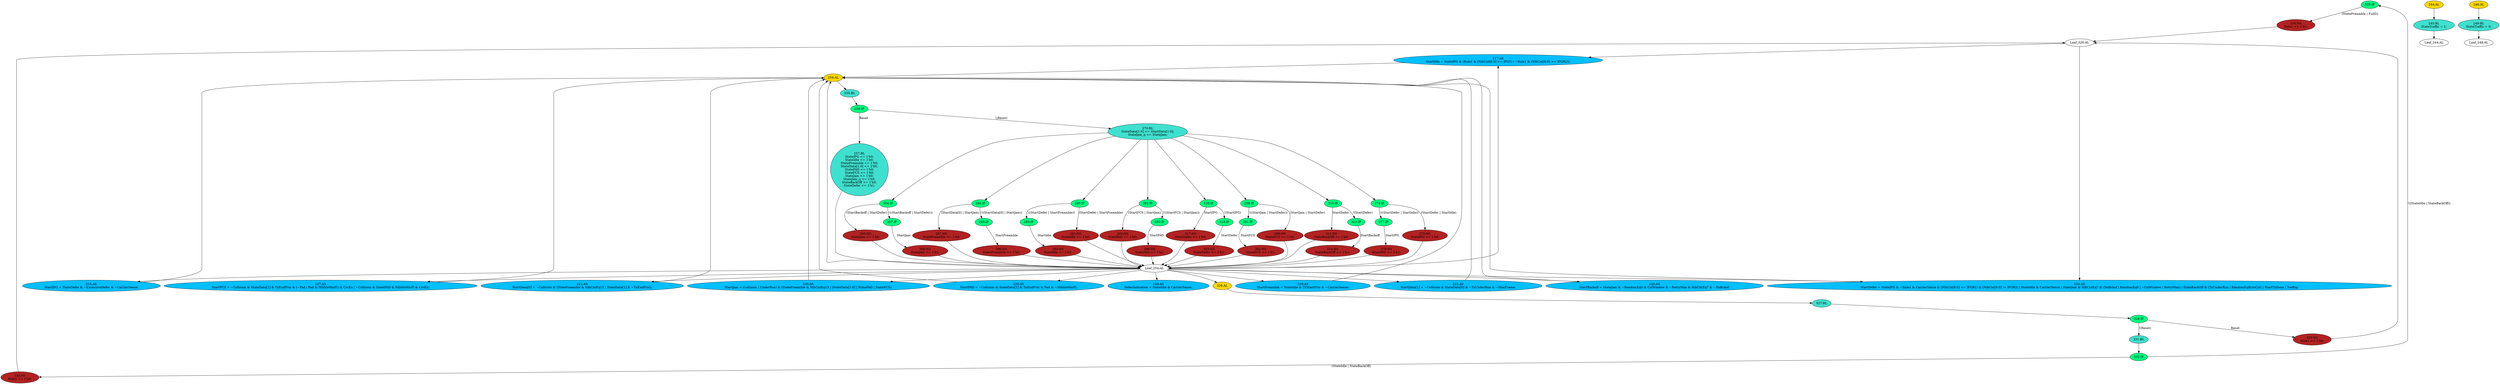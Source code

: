 strict digraph "compose( ,  )" {
	node [label="\N"];
	"335:IF"	 [ast="<pyverilog.vparser.ast.IfStatement object at 0x7ff805e05890>",
		fillcolor=springgreen,
		label="335:IF",
		statements="[]",
		style=filled,
		typ=IfStatement];
	"336:NS"	 [ast="<pyverilog.vparser.ast.NonblockingSubstitution object at 0x7ff805e05290>",
		fillcolor=firebrick,
		label="336:NS
Rule1 <= 1'b1;",
		statements="[<pyverilog.vparser.ast.NonblockingSubstitution object at 0x7ff805e05290>]",
		style=filled,
		typ=NonblockingSubstitution];
	"335:IF" -> "336:NS"	 [cond="['StatePreamble', 'FullD']",
		label="(StatePreamble | FullD)",
		lineno=335];
	"310:IF"	 [ast="<pyverilog.vparser.ast.IfStatement object at 0x7ff805e09490>",
		fillcolor=springgreen,
		label="310:IF",
		statements="[]",
		style=filled,
		typ=IfStatement];
	"311:NS"	 [ast="<pyverilog.vparser.ast.NonblockingSubstitution object at 0x7ff805e09550>",
		fillcolor=firebrick,
		label="311:NS
StateBackOff <= 1'b0;",
		statements="[<pyverilog.vparser.ast.NonblockingSubstitution object at 0x7ff805e09550>]",
		style=filled,
		typ=NonblockingSubstitution];
	"310:IF" -> "311:NS"	 [cond="['StartDefer']",
		label=StartDefer,
		lineno=310];
	"313:IF"	 [ast="<pyverilog.vparser.ast.IfStatement object at 0x7ff805e09050>",
		fillcolor=springgreen,
		label="313:IF",
		statements="[]",
		style=filled,
		typ=IfStatement];
	"310:IF" -> "313:IF"	 [cond="['StartDefer']",
		label="!(StartDefer)",
		lineno=310];
	"254:AL"	 [ast="<pyverilog.vparser.ast.Always object at 0x7ff806323fd0>",
		clk_sens=False,
		fillcolor=gold,
		label="254:AL",
		sens="['MTxClk', 'Reset']",
		statements="[]",
		style=filled,
		typ=Always,
		use_var="['Reset', 'StateJam', 'StartIPG', 'StartPAD', 'StartData', 'StartDefer', 'StartJam', 'StartBackoff', 'StartPreamble', 'StartIdle', '\
StartFCS']"];
	"255:BL"	 [ast="<pyverilog.vparser.ast.Block object at 0x7ff806323f50>",
		fillcolor=turquoise,
		label="255:BL",
		statements="[]",
		style=filled,
		typ=Block];
	"254:AL" -> "255:BL"	 [cond="[]",
		lineno=None];
	"Leaf_254:AL"	 [def_var="['StateJam', 'StateFCS', 'StateIdle', 'StateBackOff', 'StateDefer', 'StateIPG', 'StatePreamble', 'StatePAD', 'StateJam_q', 'StateData']",
		label="Leaf_254:AL"];
	"311:NS" -> "Leaf_254:AL"	 [cond="[]",
		lineno=None];
	"240:AS"	 [ast="<pyverilog.vparser.ast.Assign object at 0x7ff806323090>",
		def_var="['DeferIndication']",
		fillcolor=deepskyblue,
		label="240:AS
DeferIndication = StateIdle & CarrierSense;",
		statements="[]",
		style=filled,
		typ=Assign,
		use_var="['StateIdle', 'CarrierSense']"];
	"301:IF"	 [ast="<pyverilog.vparser.ast.IfStatement object at 0x7ff805e17a90>",
		fillcolor=springgreen,
		label="301:IF",
		statements="[]",
		style=filled,
		typ=IfStatement];
	"302:NS"	 [ast="<pyverilog.vparser.ast.NonblockingSubstitution object at 0x7ff805e17b50>",
		fillcolor=firebrick,
		label="302:NS
StateFCS <= 1'b1;",
		statements="[<pyverilog.vparser.ast.NonblockingSubstitution object at 0x7ff805e17b50>]",
		style=filled,
		typ=NonblockingSubstitution];
	"301:IF" -> "302:NS"	 [cond="['StartFCS']",
		label=StartFCS,
		lineno=301];
	"326:AL"	 [ast="<pyverilog.vparser.ast.Always object at 0x7ff805e09790>",
		clk_sens=False,
		fillcolor=gold,
		label="326:AL",
		sens="['MTxClk', 'Reset']",
		statements="[]",
		style=filled,
		typ=Always,
		use_var="['StateIdle', 'StateBackOff', 'Reset', 'FullD', 'StatePreamble']"];
	"327:BL"	 [ast="<pyverilog.vparser.ast.Block object at 0x7ff805e09610>",
		fillcolor=turquoise,
		label="327:BL",
		statements="[]",
		style=filled,
		typ=Block];
	"326:AL" -> "327:BL"	 [cond="[]",
		lineno=None];
	"287:NS"	 [ast="<pyverilog.vparser.ast.NonblockingSubstitution object at 0x7ff805e17d50>",
		fillcolor=firebrick,
		label="287:NS
StatePreamble <= 1'b0;",
		statements="[<pyverilog.vparser.ast.NonblockingSubstitution object at 0x7ff805e17d50>]",
		style=filled,
		typ=NonblockingSubstitution];
	"287:NS" -> "Leaf_254:AL"	 [cond="[]",
		lineno=None];
	"Leaf_254:AL" -> "254:AL";
	"Leaf_254:AL" -> "240:AS";
	"Leaf_254:AL" -> "326:AL";
	"232:AS"	 [ast="<pyverilog.vparser.ast.Assign object at 0x7ff806318d10>",
		def_var="['StartBackoff']",
		fillcolor=deepskyblue,
		label="232:AS
StartBackoff = StateJam & ~RandomEq0 & ColWindow & ~RetryMax & NibCntEq7 & ~NoBckof;",
		statements="[]",
		style=filled,
		typ=Assign,
		use_var="['StateJam', 'RandomEq0', 'ColWindow', 'RetryMax', 'NibCntEq7', 'NoBckof']"];
	"Leaf_254:AL" -> "232:AS";
	"215:AS"	 [ast="<pyverilog.vparser.ast.Assign object at 0x7ff80630fa10>",
		def_var="['StartIPG']",
		fillcolor=deepskyblue,
		label="215:AS
StartIPG = StateDefer & ~ExcessiveDefer & ~CarrierSense;",
		statements="[]",
		style=filled,
		typ=Assign,
		use_var="['StateDefer', 'ExcessiveDefer', 'CarrierSense']"];
	"Leaf_254:AL" -> "215:AS";
	"227:AS"	 [ast="<pyverilog.vparser.ast.Assign object at 0x7ff806332910>",
		def_var="['StartFCS']",
		fillcolor=deepskyblue,
		label="227:AS
StartFCS = ~Collision & StateData[1] & TxEndFrm & (~Pad | Pad & NibbleMinFl) & CrcEn | ~Collision & StatePAD & NibbleMinFl & \
CrcEn;",
		statements="[]",
		style=filled,
		typ=Assign,
		use_var="['Collision', 'StateData', 'TxEndFrm', 'Pad', 'Pad', 'NibbleMinFl', 'CrcEn', 'Collision', 'StatePAD', 'NibbleMinFl', 'CrcEn']"];
	"Leaf_254:AL" -> "227:AS";
	"221:AS"	 [ast="<pyverilog.vparser.ast.Assign object at 0x7ff806307710>",
		def_var="['StartData']",
		fillcolor=deepskyblue,
		label="221:AS
StartData[0] = ~Collision & (StatePreamble & NibCntEq15 | StateData[1] & ~TxEndFrm);",
		statements="[]",
		style=filled,
		typ=Assign,
		use_var="['Collision', 'StatePreamble', 'NibCntEq15', 'StateData', 'TxEndFrm']"];
	"Leaf_254:AL" -> "221:AS";
	"230:AS"	 [ast="<pyverilog.vparser.ast.Assign object at 0x7ff8063323d0>",
		def_var="['StartJam']",
		fillcolor=deepskyblue,
		label="230:AS
StartJam = (Collision | UnderRun) & (StatePreamble & NibCntEq15 | |StateData[1:0] | StatePAD | StateFCS);",
		statements="[]",
		style=filled,
		typ=Assign,
		use_var="['Collision', 'UnderRun', 'StatePreamble', 'NibCntEq15', 'StateData', 'StatePAD', 'StateFCS']"];
	"Leaf_254:AL" -> "230:AS";
	"225:AS"	 [ast="<pyverilog.vparser.ast.Assign object at 0x7ff806307b10>",
		def_var="['StartPAD']",
		fillcolor=deepskyblue,
		label="225:AS
StartPAD = ~Collision & StateData[1] & TxEndFrm & Pad & ~NibbleMinFl;",
		statements="[]",
		style=filled,
		typ=Assign,
		use_var="['Collision', 'StateData', 'TxEndFrm', 'Pad', 'NibbleMinFl']"];
	"Leaf_254:AL" -> "225:AS";
	"219:AS"	 [ast="<pyverilog.vparser.ast.Assign object at 0x7ff806307f50>",
		def_var="['StartPreamble']",
		fillcolor=deepskyblue,
		label="219:AS
StartPreamble = StateIdle & TxStartFrm & ~CarrierSense;",
		statements="[]",
		style=filled,
		typ=Assign,
		use_var="['StateIdle', 'TxStartFrm', 'CarrierSense']"];
	"Leaf_254:AL" -> "219:AS";
	"223:AS"	 [ast="<pyverilog.vparser.ast.Assign object at 0x7ff806307350>",
		def_var="['StartData']",
		fillcolor=deepskyblue,
		label="223:AS
StartData[1] = ~Collision & StateData[0] & ~TxUnderRun & ~MaxFrame;",
		statements="[]",
		style=filled,
		typ=Assign,
		use_var="['Collision', 'StateData', 'TxUnderRun', 'MaxFrame']"];
	"Leaf_254:AL" -> "223:AS";
	"217:AS"	 [ast="<pyverilog.vparser.ast.Assign object at 0x7ff80630fd10>",
		def_var="['StartIdle']",
		fillcolor=deepskyblue,
		label="217:AS
StartIdle = StateIPG & (Rule1 & (NibCnt[6:0] >= IPGT) | ~Rule1 & (NibCnt[6:0] >= IPGR2));",
		statements="[]",
		style=filled,
		typ=Assign,
		use_var="['StateIPG', 'Rule1', 'NibCnt', 'IPGT', 'Rule1', 'NibCnt', 'IPGR2']"];
	"Leaf_254:AL" -> "217:AS";
	"234:AS"	 [ast="<pyverilog.vparser.ast.Assign object at 0x7ff806323e10>",
		def_var="['StartDefer']",
		fillcolor=deepskyblue,
		label="234:AS
StartDefer = StateIPG & ~Rule1 & CarrierSense & (NibCnt[6:0] <= IPGR1) & (NibCnt[6:0] != IPGR2) | StateIdle & CarrierSense | \
StateJam & NibCntEq7 & (NoBckof | RandomEq0 | ~ColWindow | RetryMax) | StateBackOff & (TxUnderRun | RandomEqByteCnt) | StartTxDone | \
TooBig;",
		statements="[]",
		style=filled,
		typ=Assign,
		use_var="['StateIPG', 'Rule1', 'CarrierSense', 'NibCnt', 'IPGR1', 'NibCnt', 'IPGR2', 'StateIdle', 'CarrierSense', 'StateJam', 'NibCntEq7', '\
NoBckof', 'RandomEq0', 'ColWindow', 'RetryMax', 'StateBackOff', 'TxUnderRun', 'RandomEqByteCnt', 'StartTxDone', 'TooBig']"];
	"Leaf_254:AL" -> "234:AS";
	"245:BL"	 [ast="<pyverilog.vparser.ast.Block object at 0x7ff806323b10>",
		fillcolor=turquoise,
		label="245:BL
StateTraffic = 1;",
		statements="[<pyverilog.vparser.ast.BlockingSubstitution object at 0x7ff806323450>]",
		style=filled,
		typ=Block];
	"Leaf_244:AL"	 [def_var="['StateTraffic']",
		label="Leaf_244:AL"];
	"245:BL" -> "Leaf_244:AL"	 [cond="[]",
		lineno=None];
	"283:IF"	 [ast="<pyverilog.vparser.ast.IfStatement object at 0x7ff805e19950>",
		fillcolor=springgreen,
		label="283:IF",
		statements="[]",
		style=filled,
		typ=IfStatement];
	"284:NS"	 [ast="<pyverilog.vparser.ast.NonblockingSubstitution object at 0x7ff805e19ad0>",
		fillcolor=firebrick,
		label="284:NS
StateIdle <= 1'b1;",
		statements="[<pyverilog.vparser.ast.NonblockingSubstitution object at 0x7ff805e19ad0>]",
		style=filled,
		typ=NonblockingSubstitution];
	"283:IF" -> "284:NS"	 [cond="['StartIdle']",
		label=StartIdle,
		lineno=283];
	"256:IF"	 [ast="<pyverilog.vparser.ast.IfStatement object at 0x7ff806322c50>",
		fillcolor=springgreen,
		label="256:IF",
		statements="[]",
		style=filled,
		typ=IfStatement];
	"270:BL"	 [ast="<pyverilog.vparser.ast.Block object at 0x7ff805e17ed0>",
		fillcolor=turquoise,
		label="270:BL
StateData[1:0] <= StartData[1:0];
StateJam_q <= StateJam;",
		statements="[<pyverilog.vparser.ast.NonblockingSubstitution object at 0x7ff805e19790>, <pyverilog.vparser.ast.NonblockingSubstitution object \
at 0x7ff805e19250>]",
		style=filled,
		typ=Block];
	"256:IF" -> "270:BL"	 [cond="['Reset']",
		label="!(Reset)",
		lineno=256];
	"257:BL"	 [ast="<pyverilog.vparser.ast.Block object at 0x7ff806322ad0>",
		fillcolor=turquoise,
		label="257:BL
StateIPG <= 1'b0;
StateIdle <= 1'b0;
StatePreamble <= 1'b0;
StateData[1:0] <= 2'b0;
StatePAD <= 1'b0;
StateFCS <= 1'b0;
StateJam <= \
1'b0;
StateJam_q <= 1'b0;
StateBackOff <= 1'b0;
StateDefer <= 1'b1;",
		statements="[<pyverilog.vparser.ast.NonblockingSubstitution object at 0x7ff806322b10>, <pyverilog.vparser.ast.NonblockingSubstitution object \
at 0x7ff806322390>, <pyverilog.vparser.ast.NonblockingSubstitution object at 0x7ff806322050>, <pyverilog.vparser.ast.NonblockingSubstitution \
object at 0x7ff806322f10>, <pyverilog.vparser.ast.NonblockingSubstitution object at 0x7ff806322090>, <pyverilog.vparser.ast.NonblockingSubstitution \
object at 0x7ff806322dd0>, <pyverilog.vparser.ast.NonblockingSubstitution object at 0x7ff806322490>, <pyverilog.vparser.ast.NonblockingSubstitution \
object at 0x7ff806322710>, <pyverilog.vparser.ast.NonblockingSubstitution object at 0x7ff806322a50>, <pyverilog.vparser.ast.NonblockingSubstitution \
object at 0x7ff806322cd0>]",
		style=filled,
		typ=Block];
	"256:IF" -> "257:BL"	 [cond="['Reset']",
		label=Reset,
		lineno=256];
	"278:NS"	 [ast="<pyverilog.vparser.ast.NonblockingSubstitution object at 0x7ff805e19690>",
		fillcolor=firebrick,
		label="278:NS
StateIPG <= 1'b1;",
		statements="[<pyverilog.vparser.ast.NonblockingSubstitution object at 0x7ff805e19690>]",
		style=filled,
		typ=NonblockingSubstitution];
	"278:NS" -> "Leaf_254:AL"	 [cond="[]",
		lineno=None];
	"317:NS"	 [ast="<pyverilog.vparser.ast.NonblockingSubstitution object at 0x7ff805e09250>",
		fillcolor=firebrick,
		label="317:NS
StateDefer <= 1'b0;",
		statements="[<pyverilog.vparser.ast.NonblockingSubstitution object at 0x7ff805e09250>]",
		style=filled,
		typ=NonblockingSubstitution];
	"317:NS" -> "Leaf_254:AL"	 [cond="[]",
		lineno=None];
	"295:IF"	 [ast="<pyverilog.vparser.ast.IfStatement object at 0x7ff805e17190>",
		fillcolor=springgreen,
		label="295:IF",
		statements="[]",
		style=filled,
		typ=IfStatement];
	"296:NS"	 [ast="<pyverilog.vparser.ast.NonblockingSubstitution object at 0x7ff805e17590>",
		fillcolor=firebrick,
		label="296:NS
StatePAD <= 1'b1;",
		statements="[<pyverilog.vparser.ast.NonblockingSubstitution object at 0x7ff805e17590>]",
		style=filled,
		typ=NonblockingSubstitution];
	"295:IF" -> "296:NS"	 [cond="['StartPAD']",
		label=StartPAD,
		lineno=295];
	"284:NS" -> "Leaf_254:AL"	 [cond="[]",
		lineno=None];
	"232:AS" -> "254:AL";
	"308:NS"	 [ast="<pyverilog.vparser.ast.NonblockingSubstitution object at 0x7ff805e09c50>",
		fillcolor=firebrick,
		label="308:NS
StateJam <= 1'b1;",
		statements="[<pyverilog.vparser.ast.NonblockingSubstitution object at 0x7ff805e09c50>]",
		style=filled,
		typ=NonblockingSubstitution];
	"308:NS" -> "Leaf_254:AL"	 [cond="[]",
		lineno=None];
	"328:IF"	 [ast="<pyverilog.vparser.ast.IfStatement object at 0x7ff805e09d90>",
		fillcolor=springgreen,
		label="328:IF",
		statements="[]",
		style=filled,
		typ=IfStatement];
	"327:BL" -> "328:IF"	 [cond="[]",
		lineno=None];
	"332:IF"	 [ast="<pyverilog.vparser.ast.IfStatement object at 0x7ff805e05d90>",
		fillcolor=springgreen,
		label="332:IF",
		statements="[]",
		style=filled,
		typ=IfStatement];
	"332:IF" -> "335:IF"	 [cond="['StateIdle', 'StateBackOff']",
		label="!((StateIdle | StateBackOff))",
		lineno=332];
	"333:NS"	 [ast="<pyverilog.vparser.ast.NonblockingSubstitution object at 0x7ff805e05e90>",
		fillcolor=firebrick,
		label="333:NS
Rule1 <= 1'b0;",
		statements="[<pyverilog.vparser.ast.NonblockingSubstitution object at 0x7ff805e05e90>]",
		style=filled,
		typ=NonblockingSubstitution];
	"332:IF" -> "333:NS"	 [cond="['StateIdle', 'StateBackOff']",
		label="(StateIdle | StateBackOff)",
		lineno=332];
	"215:AS" -> "254:AL";
	"274:IF"	 [ast="<pyverilog.vparser.ast.IfStatement object at 0x7ff805e19d50>",
		fillcolor=springgreen,
		label="274:IF",
		statements="[]",
		style=filled,
		typ=IfStatement];
	"277:IF"	 [ast="<pyverilog.vparser.ast.IfStatement object at 0x7ff805e19050>",
		fillcolor=springgreen,
		label="277:IF",
		statements="[]",
		style=filled,
		typ=IfStatement];
	"274:IF" -> "277:IF"	 [cond="['StartDefer', 'StartIdle']",
		label="!((StartDefer | StartIdle))",
		lineno=274];
	"275:NS"	 [ast="<pyverilog.vparser.ast.NonblockingSubstitution object at 0x7ff805e19d10>",
		fillcolor=firebrick,
		label="275:NS
StateIPG <= 1'b0;",
		statements="[<pyverilog.vparser.ast.NonblockingSubstitution object at 0x7ff805e19d10>]",
		style=filled,
		typ=NonblockingSubstitution];
	"274:IF" -> "275:NS"	 [cond="['StartDefer', 'StartIdle']",
		label="(StartDefer | StartIdle)",
		lineno=274];
	"Leaf_248:AL"	 [def_var="['StateTraffic']",
		label="Leaf_248:AL"];
	"Leaf_326:AL"	 [def_var="['Rule1']",
		label="Leaf_326:AL"];
	"Leaf_326:AL" -> "217:AS";
	"Leaf_326:AL" -> "234:AS";
	"314:NS"	 [ast="<pyverilog.vparser.ast.NonblockingSubstitution object at 0x7ff805e09690>",
		fillcolor=firebrick,
		label="314:NS
StateBackOff <= 1'b1;",
		statements="[<pyverilog.vparser.ast.NonblockingSubstitution object at 0x7ff805e09690>]",
		style=filled,
		typ=NonblockingSubstitution];
	"314:NS" -> "Leaf_254:AL"	 [cond="[]",
		lineno=None];
	"270:BL" -> "310:IF"	 [cond="[]",
		lineno=None];
	"270:BL" -> "274:IF"	 [cond="[]",
		lineno=None];
	"292:IF"	 [ast="<pyverilog.vparser.ast.IfStatement object at 0x7ff805e172d0>",
		fillcolor=springgreen,
		label="292:IF",
		statements="[]",
		style=filled,
		typ=IfStatement];
	"270:BL" -> "292:IF"	 [cond="[]",
		lineno=None];
	"304:IF"	 [ast="<pyverilog.vparser.ast.IfStatement object at 0x7ff805e17f50>",
		fillcolor=springgreen,
		label="304:IF",
		statements="[]",
		style=filled,
		typ=IfStatement];
	"270:BL" -> "304:IF"	 [cond="[]",
		lineno=None];
	"286:IF"	 [ast="<pyverilog.vparser.ast.IfStatement object at 0x7ff805e17ad0>",
		fillcolor=springgreen,
		label="286:IF",
		statements="[]",
		style=filled,
		typ=IfStatement];
	"270:BL" -> "286:IF"	 [cond="[]",
		lineno=None];
	"280:IF"	 [ast="<pyverilog.vparser.ast.IfStatement object at 0x7ff805e196d0>",
		fillcolor=springgreen,
		label="280:IF",
		statements="[]",
		style=filled,
		typ=IfStatement];
	"270:BL" -> "280:IF"	 [cond="[]",
		lineno=None];
	"316:IF"	 [ast="<pyverilog.vparser.ast.IfStatement object at 0x7ff805e09290>",
		fillcolor=springgreen,
		label="316:IF",
		statements="[]",
		style=filled,
		typ=IfStatement];
	"270:BL" -> "316:IF"	 [cond="[]",
		lineno=None];
	"298:IF"	 [ast="<pyverilog.vparser.ast.IfStatement object at 0x7ff805e17610>",
		fillcolor=springgreen,
		label="298:IF",
		statements="[]",
		style=filled,
		typ=IfStatement];
	"270:BL" -> "298:IF"	 [cond="[]",
		lineno=None];
	"257:BL" -> "Leaf_254:AL"	 [cond="[]",
		lineno=None];
	"290:NS"	 [ast="<pyverilog.vparser.ast.NonblockingSubstitution object at 0x7ff805e171d0>",
		fillcolor=firebrick,
		label="290:NS
StatePreamble <= 1'b1;",
		statements="[<pyverilog.vparser.ast.NonblockingSubstitution object at 0x7ff805e171d0>]",
		style=filled,
		typ=NonblockingSubstitution];
	"290:NS" -> "Leaf_254:AL"	 [cond="[]",
		lineno=None];
	"305:NS"	 [ast="<pyverilog.vparser.ast.NonblockingSubstitution object at 0x7ff805e17fd0>",
		fillcolor=firebrick,
		label="305:NS
StateJam <= 1'b0;",
		statements="[<pyverilog.vparser.ast.NonblockingSubstitution object at 0x7ff805e17fd0>]",
		style=filled,
		typ=NonblockingSubstitution];
	"305:NS" -> "Leaf_254:AL"	 [cond="[]",
		lineno=None];
	"307:IF"	 [ast="<pyverilog.vparser.ast.IfStatement object at 0x7ff805e09f50>",
		fillcolor=springgreen,
		label="307:IF",
		statements="[]",
		style=filled,
		typ=IfStatement];
	"307:IF" -> "308:NS"	 [cond="['StartJam']",
		label=StartJam,
		lineno=307];
	"227:AS" -> "254:AL";
	"221:AS" -> "254:AL";
	"313:IF" -> "314:NS"	 [cond="['StartBackoff']",
		label=StartBackoff,
		lineno=313];
	"230:AS" -> "254:AL";
	"320:NS"	 [ast="<pyverilog.vparser.ast.NonblockingSubstitution object at 0x7ff805e09590>",
		fillcolor=firebrick,
		label="320:NS
StateDefer <= 1'b1;",
		statements="[<pyverilog.vparser.ast.NonblockingSubstitution object at 0x7ff805e09590>]",
		style=filled,
		typ=NonblockingSubstitution];
	"320:NS" -> "Leaf_254:AL"	 [cond="[]",
		lineno=None];
	"277:IF" -> "278:NS"	 [cond="['StartIPG']",
		label=StartIPG,
		lineno=277];
	"292:IF" -> "295:IF"	 [cond="['StartFCS', 'StartJam']",
		label="!((StartFCS | StartJam))",
		lineno=292];
	"293:NS"	 [ast="<pyverilog.vparser.ast.NonblockingSubstitution object at 0x7ff805e17250>",
		fillcolor=firebrick,
		label="293:NS
StatePAD <= 1'b0;",
		statements="[<pyverilog.vparser.ast.NonblockingSubstitution object at 0x7ff805e17250>]",
		style=filled,
		typ=NonblockingSubstitution];
	"292:IF" -> "293:NS"	 [cond="['StartFCS', 'StartJam']",
		label="(StartFCS | StartJam)",
		lineno=292];
	"296:NS" -> "Leaf_254:AL"	 [cond="[]",
		lineno=None];
	"331:BL"	 [ast="<pyverilog.vparser.ast.Block object at 0x7ff805e09e90>",
		fillcolor=turquoise,
		label="331:BL",
		statements="[]",
		style=filled,
		typ=Block];
	"331:BL" -> "332:IF"	 [cond="[]",
		lineno=None];
	"289:IF"	 [ast="<pyverilog.vparser.ast.IfStatement object at 0x7ff805e17690>",
		fillcolor=springgreen,
		label="289:IF",
		statements="[]",
		style=filled,
		typ=IfStatement];
	"289:IF" -> "290:NS"	 [cond="['StartPreamble']",
		label=StartPreamble,
		lineno=289];
	"299:NS"	 [ast="<pyverilog.vparser.ast.NonblockingSubstitution object at 0x7ff805e17510>",
		fillcolor=firebrick,
		label="299:NS
StateFCS <= 1'b0;",
		statements="[<pyverilog.vparser.ast.NonblockingSubstitution object at 0x7ff805e17510>]",
		style=filled,
		typ=NonblockingSubstitution];
	"299:NS" -> "Leaf_254:AL"	 [cond="[]",
		lineno=None];
	"225:AS" -> "254:AL";
	"304:IF" -> "305:NS"	 [cond="['StartBackoff', 'StartDefer']",
		label="(StartBackoff | StartDefer)",
		lineno=304];
	"304:IF" -> "307:IF"	 [cond="['StartBackoff', 'StartDefer']",
		label="!((StartBackoff | StartDefer))",
		lineno=304];
	"275:NS" -> "Leaf_254:AL"	 [cond="[]",
		lineno=None];
	"286:IF" -> "287:NS"	 [cond="['StartData', 'StartJam']",
		label="(StartData[0] | StartJam)",
		lineno=286];
	"286:IF" -> "289:IF"	 [cond="['StartData', 'StartJam']",
		label="!((StartData[0] | StartJam))",
		lineno=286];
	"336:NS" -> "Leaf_326:AL"	 [cond="[]",
		lineno=None];
	"328:IF" -> "331:BL"	 [cond="['Reset']",
		label="!(Reset)",
		lineno=328];
	"329:NS"	 [ast="<pyverilog.vparser.ast.NonblockingSubstitution object at 0x7ff805e09b50>",
		fillcolor=firebrick,
		label="329:NS
Rule1 <= 1'b0;",
		statements="[<pyverilog.vparser.ast.NonblockingSubstitution object at 0x7ff805e09b50>]",
		style=filled,
		typ=NonblockingSubstitution];
	"328:IF" -> "329:NS"	 [cond="['Reset']",
		label=Reset,
		lineno=328];
	"249:BL"	 [ast="<pyverilog.vparser.ast.Block object at 0x7ff806323790>",
		fillcolor=turquoise,
		label="249:BL
StateTraffic = 0;",
		statements="[<pyverilog.vparser.ast.BlockingSubstitution object at 0x7ff806323850>]",
		style=filled,
		typ=Block];
	"249:BL" -> "Leaf_248:AL"	 [cond="[]",
		lineno=None];
	"329:NS" -> "Leaf_326:AL"	 [cond="[]",
		lineno=None];
	"219:AS" -> "254:AL";
	"223:AS" -> "254:AL";
	"217:AS" -> "254:AL";
	"255:BL" -> "256:IF"	 [cond="[]",
		lineno=None];
	"234:AS" -> "254:AL";
	"281:NS"	 [ast="<pyverilog.vparser.ast.NonblockingSubstitution object at 0x7ff805e19550>",
		fillcolor=firebrick,
		label="281:NS
StateIdle <= 1'b0;",
		statements="[<pyverilog.vparser.ast.NonblockingSubstitution object at 0x7ff805e19550>]",
		style=filled,
		typ=NonblockingSubstitution];
	"281:NS" -> "Leaf_254:AL"	 [cond="[]",
		lineno=None];
	"333:NS" -> "Leaf_326:AL"	 [cond="[]",
		lineno=None];
	"280:IF" -> "283:IF"	 [cond="['StartDefer', 'StartPreamble']",
		label="!((StartDefer | StartPreamble))",
		lineno=280];
	"280:IF" -> "281:NS"	 [cond="['StartDefer', 'StartPreamble']",
		label="(StartDefer | StartPreamble)",
		lineno=280];
	"244:AL"	 [ast="<pyverilog.vparser.ast.Always object at 0x7ff806323210>",
		clk_sens=False,
		fillcolor=gold,
		label="244:AL",
		sens="['TxStartFrm']",
		statements="[]",
		style=filled,
		typ=Always,
		use_var="[]"];
	"244:AL" -> "245:BL"	 [cond="[]",
		lineno=None];
	"319:IF"	 [ast="<pyverilog.vparser.ast.IfStatement object at 0x7ff805e092d0>",
		fillcolor=springgreen,
		label="319:IF",
		statements="[]",
		style=filled,
		typ=IfStatement];
	"319:IF" -> "320:NS"	 [cond="['StartDefer']",
		label=StartDefer,
		lineno=319];
	"248:AL"	 [ast="<pyverilog.vparser.ast.Always object at 0x7ff806323810>",
		clk_sens=False,
		fillcolor=gold,
		label="248:AL",
		sens="['TxEndFrm']",
		statements="[]",
		style=filled,
		typ=Always,
		use_var="[]"];
	"248:AL" -> "249:BL"	 [cond="[]",
		lineno=None];
	"316:IF" -> "317:NS"	 [cond="['StartIPG']",
		label=StartIPG,
		lineno=316];
	"316:IF" -> "319:IF"	 [cond="['StartIPG']",
		label="!(StartIPG)",
		lineno=316];
	"302:NS" -> "Leaf_254:AL"	 [cond="[]",
		lineno=None];
	"298:IF" -> "301:IF"	 [cond="['StartJam', 'StartDefer']",
		label="!((StartJam | StartDefer))",
		lineno=298];
	"298:IF" -> "299:NS"	 [cond="['StartJam', 'StartDefer']",
		label="(StartJam | StartDefer)",
		lineno=298];
	"293:NS" -> "Leaf_254:AL"	 [cond="[]",
		lineno=None];
}
